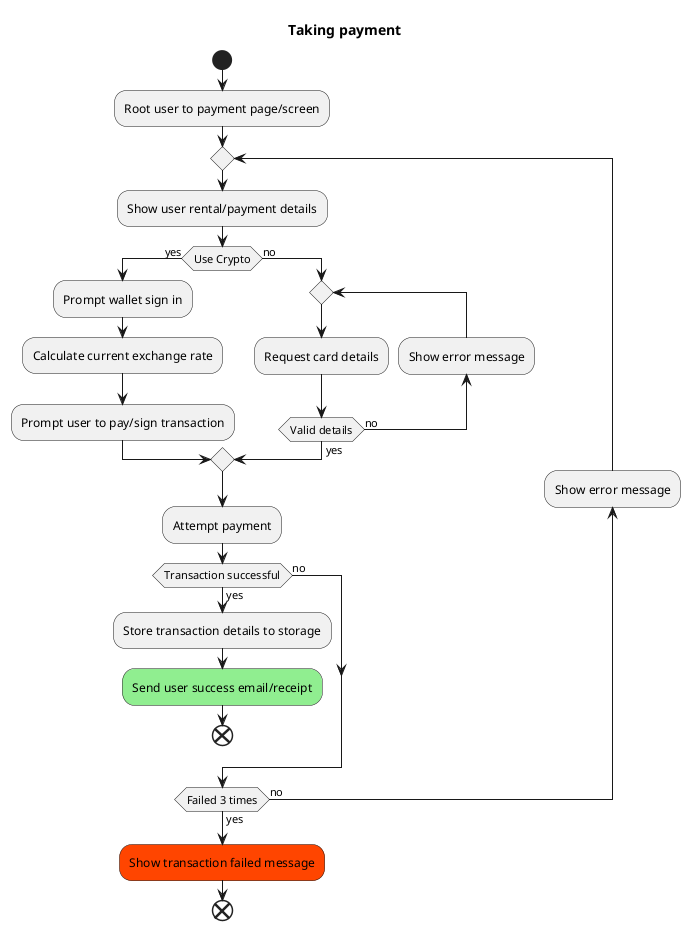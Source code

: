@startuml
title Taking payment

start
:Root user to payment page/screen;

repeat
  :Show user rental/payment details;
  if (Use Crypto) then (yes)
    :Prompt wallet sign in;
    :Calculate current exchange rate;
    :Prompt user to pay/sign transaction;

  else (no)
    repeat
      :Request card details;  
      backward:Show error message;  
    repeat while (Valid details) is (no) not (yes);
  endif

  :Attempt payment;
  
  if (Transaction successful) then (yes)
    :Store transaction details to storage;
    #LightGreen:Send user success email/receipt;
    end
  else (no)
  endif
  backward:Show error message;
repeat while (Failed 3 times) is (no) not (yes);

#OrangeRed:Show transaction failed message;
end
@enduml